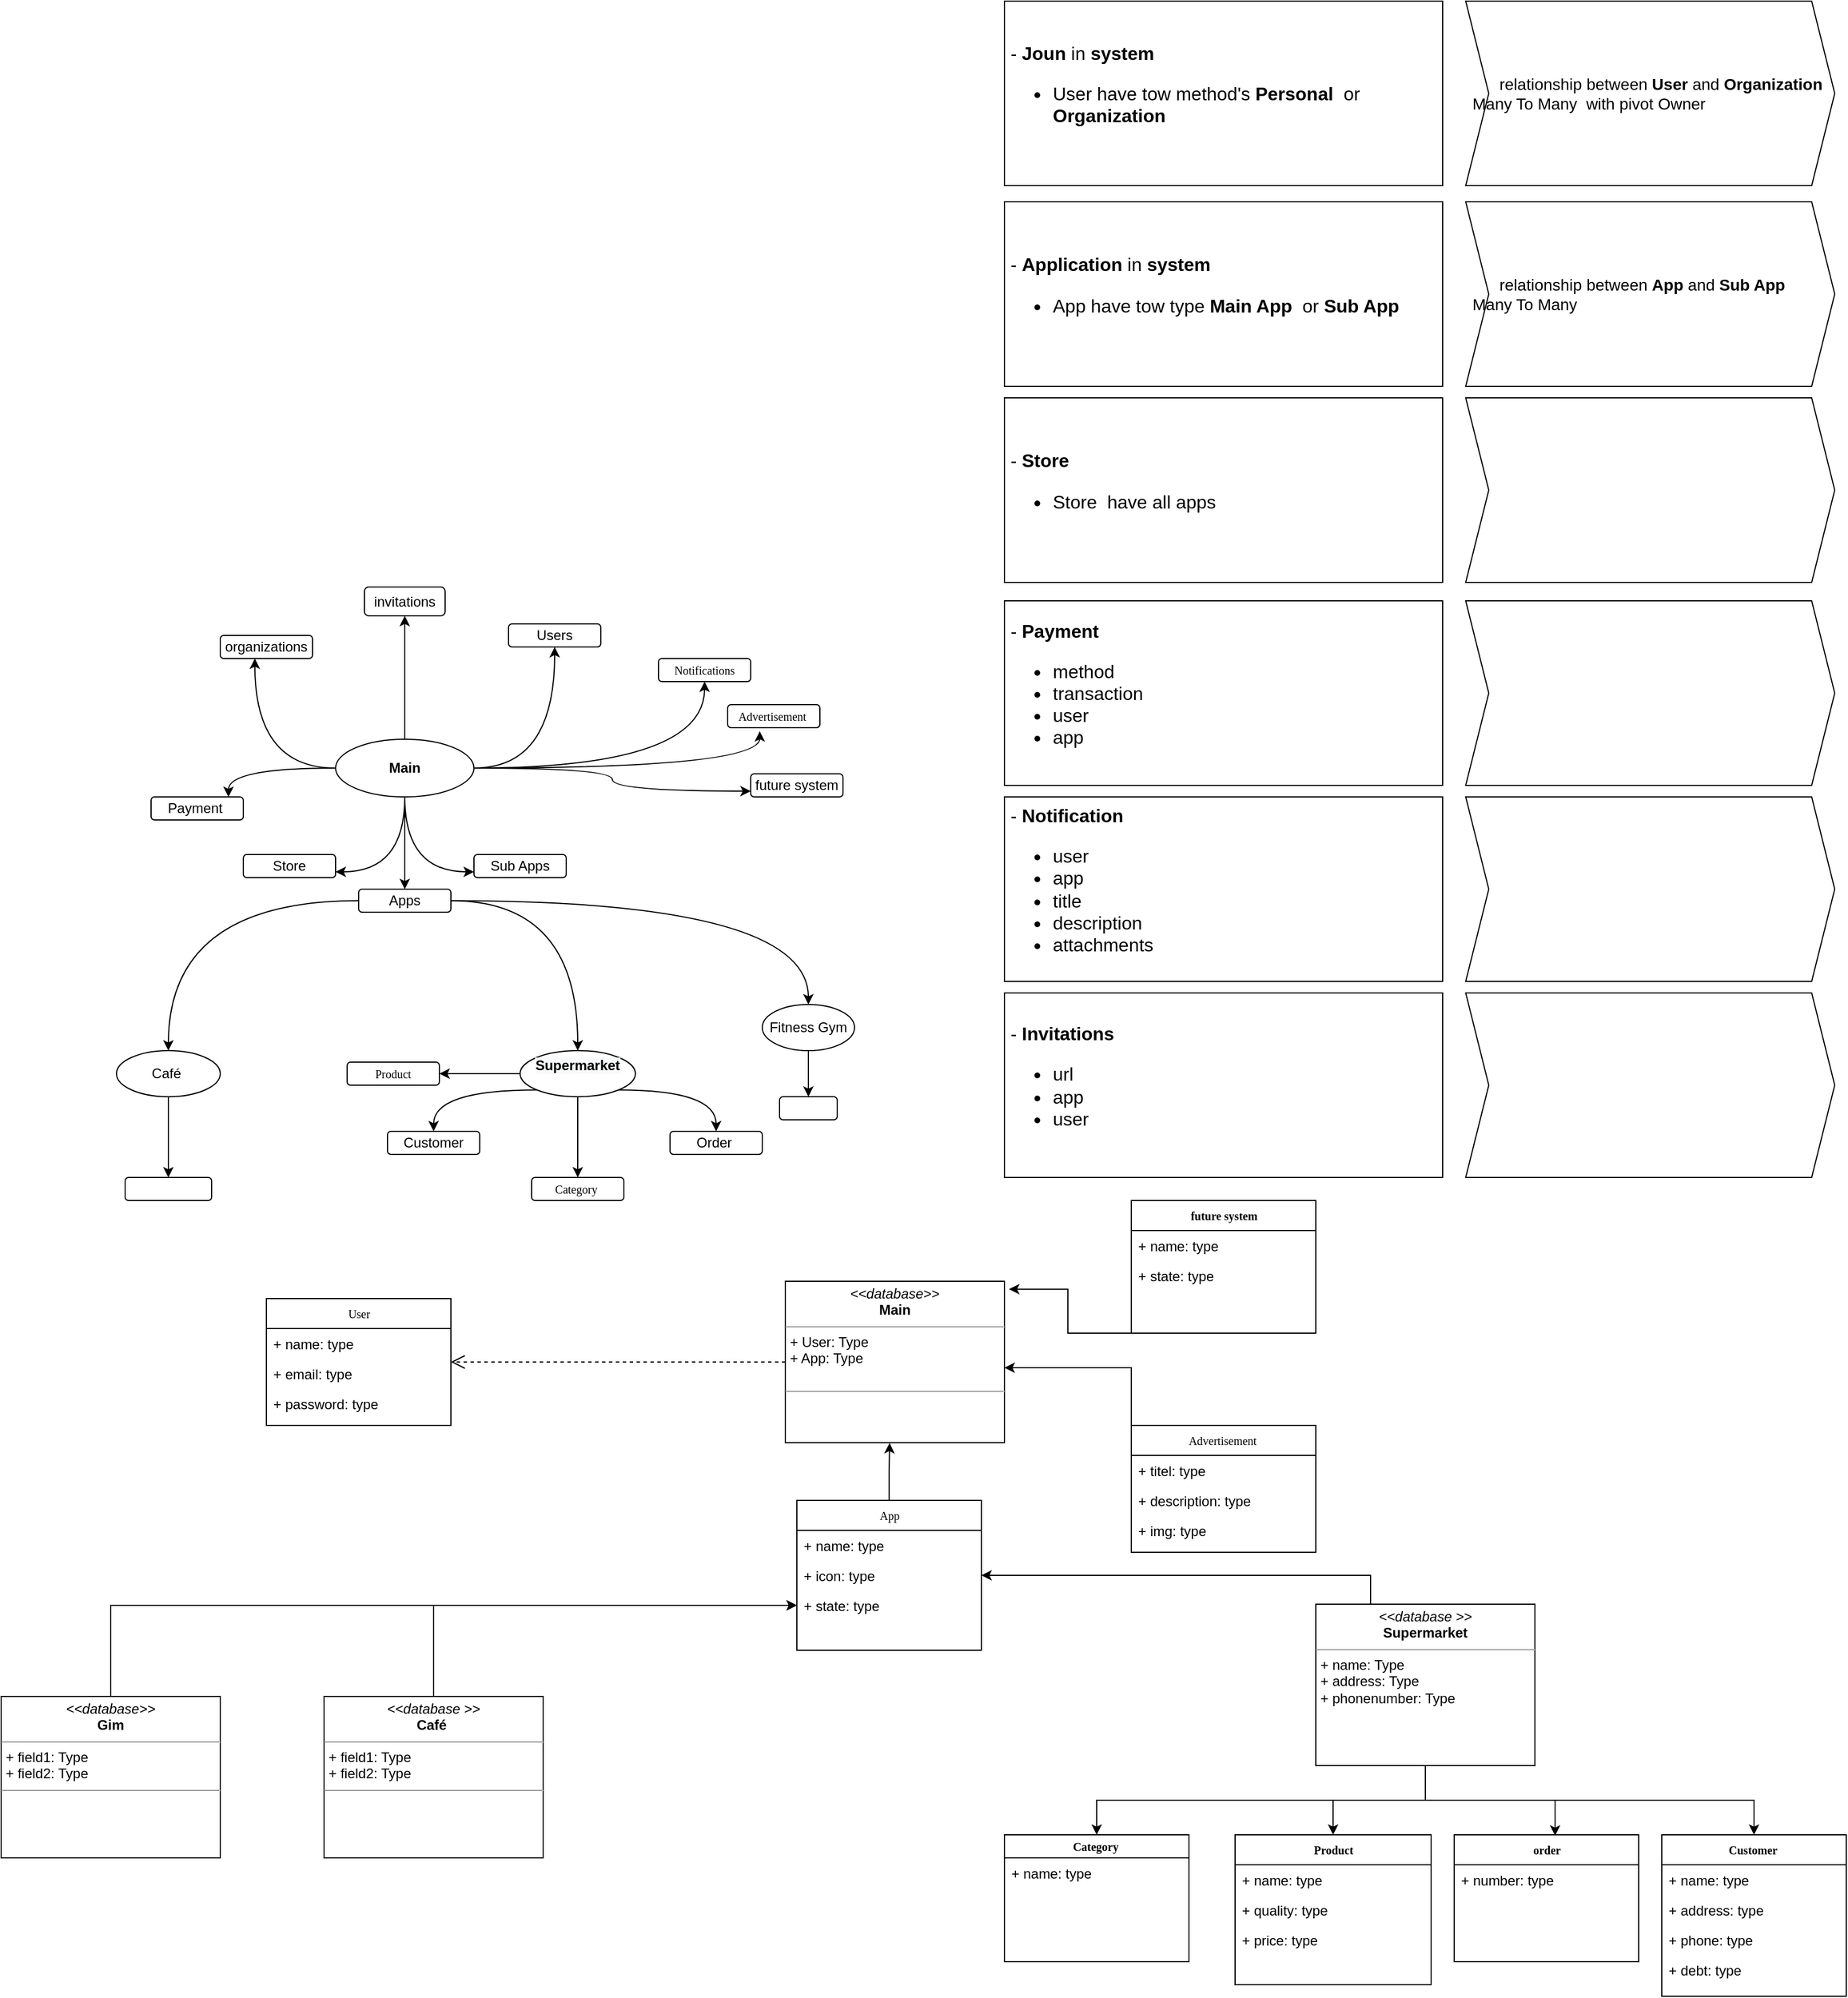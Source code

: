 <mxfile version="20.2.2" type="github">
  <diagram name="Page-1" id="c4acf3e9-155e-7222-9cf6-157b1a14988f">
    <mxGraphModel dx="4746" dy="2866" grid="1" gridSize="10" guides="1" tooltips="1" connect="1" arrows="1" fold="1" page="1" pageScale="1" pageWidth="850" pageHeight="1100" background="none" math="0" shadow="0">
      <root>
        <mxCell id="0" />
        <mxCell id="1" parent="0" />
        <mxCell id="17acba5748e5396b-20" value="User" style="swimlane;html=1;fontStyle=0;childLayout=stackLayout;horizontal=1;startSize=26;fillColor=none;horizontalStack=0;resizeParent=1;resizeLast=0;collapsible=1;marginBottom=0;swimlaneFillColor=#ffffff;rounded=0;shadow=0;comic=0;labelBackgroundColor=none;strokeWidth=1;fontFamily=Verdana;fontSize=10;align=center;" parent="1" vertex="1">
          <mxGeometry x="290" y="55" width="160" height="110" as="geometry">
            <mxRectangle x="350" y="42" width="60" height="30" as="alternateBounds" />
          </mxGeometry>
        </mxCell>
        <mxCell id="17acba5748e5396b-21" value="+ name: type" style="text;html=1;strokeColor=none;fillColor=none;align=left;verticalAlign=top;spacingLeft=4;spacingRight=4;whiteSpace=wrap;overflow=hidden;rotatable=0;points=[[0,0.5],[1,0.5]];portConstraint=eastwest;" parent="17acba5748e5396b-20" vertex="1">
          <mxGeometry y="26" width="160" height="26" as="geometry" />
        </mxCell>
        <mxCell id="17acba5748e5396b-24" value="+ email: type" style="text;html=1;strokeColor=none;fillColor=none;align=left;verticalAlign=top;spacingLeft=4;spacingRight=4;whiteSpace=wrap;overflow=hidden;rotatable=0;points=[[0,0.5],[1,0.5]];portConstraint=eastwest;" parent="17acba5748e5396b-20" vertex="1">
          <mxGeometry y="52" width="160" height="26" as="geometry" />
        </mxCell>
        <mxCell id="17acba5748e5396b-26" value="+ password: type" style="text;html=1;strokeColor=none;fillColor=none;align=left;verticalAlign=top;spacingLeft=4;spacingRight=4;whiteSpace=wrap;overflow=hidden;rotatable=0;points=[[0,0.5],[1,0.5]];portConstraint=eastwest;" parent="17acba5748e5396b-20" vertex="1">
          <mxGeometry y="78" width="160" height="26" as="geometry" />
        </mxCell>
        <mxCell id="TSLDRbt6V7hRxiRLUqcx-28" style="edgeStyle=orthogonalEdgeStyle;rounded=0;orthogonalLoop=1;jettySize=auto;html=1;exitX=0.5;exitY=0;exitDx=0;exitDy=0;entryX=0.476;entryY=1.002;entryDx=0;entryDy=0;entryPerimeter=0;" edge="1" parent="1" source="17acba5748e5396b-30" target="5d2195bd80daf111-18">
          <mxGeometry relative="1" as="geometry" />
        </mxCell>
        <mxCell id="17acba5748e5396b-30" value="App" style="swimlane;html=1;fontStyle=0;childLayout=stackLayout;horizontal=1;startSize=26;fillColor=none;horizontalStack=0;resizeParent=1;resizeLast=0;collapsible=1;marginBottom=0;swimlaneFillColor=#ffffff;rounded=0;shadow=0;comic=0;labelBackgroundColor=none;strokeWidth=1;fontFamily=Verdana;fontSize=10;align=center;" parent="1" vertex="1">
          <mxGeometry x="750" y="230" width="160" height="130" as="geometry" />
        </mxCell>
        <mxCell id="17acba5748e5396b-31" value="+ name: type" style="text;html=1;strokeColor=none;fillColor=none;align=left;verticalAlign=top;spacingLeft=4;spacingRight=4;whiteSpace=wrap;overflow=hidden;rotatable=0;points=[[0,0.5],[1,0.5]];portConstraint=eastwest;" parent="17acba5748e5396b-30" vertex="1">
          <mxGeometry y="26" width="160" height="26" as="geometry" />
        </mxCell>
        <mxCell id="17acba5748e5396b-32" value="+ icon: type" style="text;html=1;strokeColor=none;fillColor=none;align=left;verticalAlign=top;spacingLeft=4;spacingRight=4;whiteSpace=wrap;overflow=hidden;rotatable=0;points=[[0,0.5],[1,0.5]];portConstraint=eastwest;" parent="17acba5748e5396b-30" vertex="1">
          <mxGeometry y="52" width="160" height="26" as="geometry" />
        </mxCell>
        <mxCell id="17acba5748e5396b-33" value="+ state: type" style="text;html=1;strokeColor=none;fillColor=none;align=left;verticalAlign=top;spacingLeft=4;spacingRight=4;whiteSpace=wrap;overflow=hidden;rotatable=0;points=[[0,0.5],[1,0.5]];portConstraint=eastwest;" parent="17acba5748e5396b-30" vertex="1">
          <mxGeometry y="78" width="160" height="26" as="geometry" />
        </mxCell>
        <mxCell id="TSLDRbt6V7hRxiRLUqcx-6" style="edgeStyle=orthogonalEdgeStyle;rounded=0;orthogonalLoop=1;jettySize=auto;html=1;exitX=0.25;exitY=0;exitDx=0;exitDy=0;entryX=1;entryY=0.5;entryDx=0;entryDy=0;" edge="1" parent="1" source="5d2195bd80daf111-15" target="17acba5748e5396b-32">
          <mxGeometry relative="1" as="geometry" />
        </mxCell>
        <mxCell id="TSLDRbt6V7hRxiRLUqcx-18" style="edgeStyle=orthogonalEdgeStyle;rounded=0;orthogonalLoop=1;jettySize=auto;html=1;exitX=0.5;exitY=1;exitDx=0;exitDy=0;" edge="1" parent="1" source="5d2195bd80daf111-15" target="TSLDRbt6V7hRxiRLUqcx-14">
          <mxGeometry relative="1" as="geometry" />
        </mxCell>
        <mxCell id="TSLDRbt6V7hRxiRLUqcx-23" style="edgeStyle=orthogonalEdgeStyle;rounded=0;orthogonalLoop=1;jettySize=auto;html=1;exitX=0.5;exitY=1;exitDx=0;exitDy=0;" edge="1" parent="1" source="5d2195bd80daf111-15" target="TSLDRbt6V7hRxiRLUqcx-19">
          <mxGeometry relative="1" as="geometry" />
        </mxCell>
        <mxCell id="TSLDRbt6V7hRxiRLUqcx-27" style="edgeStyle=orthogonalEdgeStyle;rounded=0;orthogonalLoop=1;jettySize=auto;html=1;exitX=0.5;exitY=1;exitDx=0;exitDy=0;entryX=0.547;entryY=0.007;entryDx=0;entryDy=0;entryPerimeter=0;" edge="1" parent="1" source="5d2195bd80daf111-15" target="TSLDRbt6V7hRxiRLUqcx-24">
          <mxGeometry relative="1" as="geometry" />
        </mxCell>
        <mxCell id="TSLDRbt6V7hRxiRLUqcx-39" style="edgeStyle=orthogonalEdgeStyle;rounded=0;orthogonalLoop=1;jettySize=auto;html=1;exitX=0.5;exitY=1;exitDx=0;exitDy=0;entryX=0.5;entryY=0;entryDx=0;entryDy=0;" edge="1" parent="1" source="5d2195bd80daf111-15" target="TSLDRbt6V7hRxiRLUqcx-37">
          <mxGeometry relative="1" as="geometry" />
        </mxCell>
        <mxCell id="5d2195bd80daf111-15" value="&lt;p style=&quot;margin:0px;margin-top:4px;text-align:center;&quot;&gt;&lt;i&gt;&amp;lt;&amp;lt;database &amp;gt;&amp;gt;&lt;/i&gt;&lt;br&gt;&lt;b&gt;Supermarket&lt;/b&gt;&lt;/p&gt;&lt;hr size=&quot;1&quot;&gt;&lt;p style=&quot;margin:0px;margin-left:4px;&quot;&gt;+ name: Type&lt;br&gt;+ address: Type&lt;/p&gt;&lt;p style=&quot;margin:0px;margin-left:4px;&quot;&gt;+ phonenumber: Type&lt;br&gt;&lt;/p&gt;&lt;p style=&quot;margin:0px;margin-left:4px;&quot;&gt;&lt;br&gt;&lt;/p&gt;" style="verticalAlign=top;align=left;overflow=fill;fontSize=12;fontFamily=Helvetica;html=1;rounded=0;shadow=0;comic=0;labelBackgroundColor=none;strokeWidth=1" parent="1" vertex="1">
          <mxGeometry x="1200" y="320" width="190" height="140" as="geometry" />
        </mxCell>
        <mxCell id="5d2195bd80daf111-21" style="edgeStyle=orthogonalEdgeStyle;rounded=0;html=1;labelBackgroundColor=none;startFill=0;endArrow=open;endFill=0;endSize=10;fontFamily=Verdana;fontSize=10;dashed=1;" parent="1" source="5d2195bd80daf111-18" target="17acba5748e5396b-20" edge="1">
          <mxGeometry relative="1" as="geometry" />
        </mxCell>
        <mxCell id="5d2195bd80daf111-18" value="&lt;p style=&quot;margin:0px;margin-top:4px;text-align:center;&quot;&gt;&lt;i&gt;&amp;lt;&amp;lt;database&amp;gt;&amp;gt;&lt;/i&gt;&lt;br&gt;&lt;b&gt;Main&lt;/b&gt;&lt;/p&gt;&lt;hr size=&quot;1&quot;&gt;&lt;p style=&quot;margin:0px;margin-left:4px;&quot;&gt;+ User: Type&lt;br&gt;+ App: Type&lt;/p&gt;&lt;p style=&quot;margin:0px;margin-left:4px;&quot;&gt;&lt;br&gt;&lt;/p&gt;&lt;hr size=&quot;1&quot;&gt;&lt;p style=&quot;margin:0px;margin-left:4px;&quot;&gt;&lt;br&gt;&lt;/p&gt;" style="verticalAlign=top;align=left;overflow=fill;fontSize=12;fontFamily=Helvetica;html=1;rounded=0;shadow=0;comic=0;labelBackgroundColor=none;strokeWidth=1" parent="1" vertex="1">
          <mxGeometry x="740" y="40" width="190" height="140" as="geometry" />
        </mxCell>
        <mxCell id="TSLDRbt6V7hRxiRLUqcx-7" style="edgeStyle=orthogonalEdgeStyle;rounded=0;orthogonalLoop=1;jettySize=auto;html=1;exitX=0.5;exitY=0;exitDx=0;exitDy=0;entryX=0;entryY=0.5;entryDx=0;entryDy=0;" edge="1" parent="1" source="5d2195bd80daf111-19" target="17acba5748e5396b-33">
          <mxGeometry relative="1" as="geometry" />
        </mxCell>
        <mxCell id="5d2195bd80daf111-19" value="&lt;p style=&quot;margin:0px;margin-top:4px;text-align:center;&quot;&gt;&lt;i&gt;&amp;lt;&amp;lt;database &amp;gt;&amp;gt;&lt;/i&gt;&lt;br&gt;&lt;b&gt;Café&amp;nbsp;&lt;/b&gt;&lt;/p&gt;&lt;hr size=&quot;1&quot;&gt;&lt;p style=&quot;margin:0px;margin-left:4px;&quot;&gt;+ field1: Type&lt;br&gt;+ field2: Type&lt;/p&gt;&lt;hr size=&quot;1&quot;&gt;&lt;p style=&quot;margin:0px;margin-left:4px;&quot;&gt;&lt;br&gt;&lt;/p&gt;" style="verticalAlign=top;align=left;overflow=fill;fontSize=12;fontFamily=Helvetica;html=1;rounded=0;shadow=0;comic=0;labelBackgroundColor=none;strokeWidth=1" parent="1" vertex="1">
          <mxGeometry x="340" y="400" width="190" height="140" as="geometry" />
        </mxCell>
        <mxCell id="TSLDRbt6V7hRxiRLUqcx-9" style="edgeStyle=orthogonalEdgeStyle;rounded=0;orthogonalLoop=1;jettySize=auto;html=1;exitX=0.5;exitY=0;exitDx=0;exitDy=0;entryX=0;entryY=0.5;entryDx=0;entryDy=0;" edge="1" parent="1" source="5d2195bd80daf111-20" target="17acba5748e5396b-33">
          <mxGeometry relative="1" as="geometry" />
        </mxCell>
        <mxCell id="5d2195bd80daf111-20" value="&lt;p style=&quot;margin:0px;margin-top:4px;text-align:center;&quot;&gt;&lt;i&gt;&amp;lt;&amp;lt;&lt;/i&gt;&lt;i&gt;database&lt;/i&gt;&lt;i&gt;&amp;gt;&amp;gt;&lt;/i&gt;&lt;br&gt;&lt;b&gt;Gim&lt;/b&gt;&lt;/p&gt;&lt;hr size=&quot;1&quot;&gt;&lt;p style=&quot;margin:0px;margin-left:4px;&quot;&gt;+ field1: Type&lt;br&gt;+ field2: Type&lt;/p&gt;&lt;hr size=&quot;1&quot;&gt;&lt;p style=&quot;margin:0px;margin-left:4px;&quot;&gt;&lt;br&gt;&lt;/p&gt;" style="verticalAlign=top;align=left;overflow=fill;fontSize=12;fontFamily=Helvetica;html=1;rounded=0;shadow=0;comic=0;labelBackgroundColor=none;strokeWidth=1" parent="1" vertex="1">
          <mxGeometry x="60" y="400" width="190" height="140" as="geometry" />
        </mxCell>
        <mxCell id="TSLDRbt6V7hRxiRLUqcx-14" value="&lt;b&gt;Product&lt;/b&gt;" style="swimlane;html=1;fontStyle=0;childLayout=stackLayout;horizontal=1;startSize=26;fillColor=none;horizontalStack=0;resizeParent=1;resizeLast=0;collapsible=1;marginBottom=0;swimlaneFillColor=#ffffff;rounded=0;shadow=0;comic=0;labelBackgroundColor=none;strokeWidth=1;fontFamily=Verdana;fontSize=10;align=center;" vertex="1" parent="1">
          <mxGeometry x="1130" y="520" width="170" height="130" as="geometry">
            <mxRectangle x="350" y="42" width="60" height="30" as="alternateBounds" />
          </mxGeometry>
        </mxCell>
        <mxCell id="TSLDRbt6V7hRxiRLUqcx-15" value="+ name: type" style="text;html=1;strokeColor=none;fillColor=none;align=left;verticalAlign=top;spacingLeft=4;spacingRight=4;whiteSpace=wrap;overflow=hidden;rotatable=0;points=[[0,0.5],[1,0.5]];portConstraint=eastwest;" vertex="1" parent="TSLDRbt6V7hRxiRLUqcx-14">
          <mxGeometry y="26" width="170" height="26" as="geometry" />
        </mxCell>
        <mxCell id="TSLDRbt6V7hRxiRLUqcx-17" value="+ quality: type" style="text;html=1;strokeColor=none;fillColor=none;align=left;verticalAlign=top;spacingLeft=4;spacingRight=4;whiteSpace=wrap;overflow=hidden;rotatable=0;points=[[0,0.5],[1,0.5]];portConstraint=eastwest;" vertex="1" parent="TSLDRbt6V7hRxiRLUqcx-14">
          <mxGeometry y="52" width="170" height="26" as="geometry" />
        </mxCell>
        <mxCell id="TSLDRbt6V7hRxiRLUqcx-47" value="+ price: type" style="text;html=1;strokeColor=none;fillColor=none;align=left;verticalAlign=top;spacingLeft=4;spacingRight=4;whiteSpace=wrap;overflow=hidden;rotatable=0;points=[[0,0.5],[1,0.5]];portConstraint=eastwest;" vertex="1" parent="TSLDRbt6V7hRxiRLUqcx-14">
          <mxGeometry y="78" width="170" height="26" as="geometry" />
        </mxCell>
        <mxCell id="TSLDRbt6V7hRxiRLUqcx-19" value="&lt;b&gt;Category&amp;nbsp;&lt;/b&gt;" style="swimlane;html=1;fontStyle=0;childLayout=stackLayout;horizontal=1;startSize=20;fillColor=none;horizontalStack=0;resizeParent=1;resizeLast=0;collapsible=1;marginBottom=0;swimlaneFillColor=#ffffff;rounded=0;shadow=0;comic=0;labelBackgroundColor=none;strokeWidth=1;fontFamily=Verdana;fontSize=10;align=center;" vertex="1" parent="1">
          <mxGeometry x="930" y="520" width="160" height="110" as="geometry">
            <mxRectangle x="350" y="42" width="60" height="30" as="alternateBounds" />
          </mxGeometry>
        </mxCell>
        <mxCell id="TSLDRbt6V7hRxiRLUqcx-20" value="+ name: type" style="text;html=1;strokeColor=none;fillColor=none;align=left;verticalAlign=top;spacingLeft=4;spacingRight=4;whiteSpace=wrap;overflow=hidden;rotatable=0;points=[[0,0.5],[1,0.5]];portConstraint=eastwest;" vertex="1" parent="TSLDRbt6V7hRxiRLUqcx-19">
          <mxGeometry y="20" width="160" height="26" as="geometry" />
        </mxCell>
        <mxCell id="TSLDRbt6V7hRxiRLUqcx-24" value="&lt;b&gt;order&lt;/b&gt;" style="swimlane;html=1;fontStyle=0;childLayout=stackLayout;horizontal=1;startSize=26;fillColor=none;horizontalStack=0;resizeParent=1;resizeLast=0;collapsible=1;marginBottom=0;swimlaneFillColor=#ffffff;rounded=0;shadow=0;comic=0;labelBackgroundColor=none;strokeWidth=1;fontFamily=Verdana;fontSize=10;align=center;" vertex="1" parent="1">
          <mxGeometry x="1320" y="520" width="160" height="110" as="geometry">
            <mxRectangle x="350" y="42" width="60" height="30" as="alternateBounds" />
          </mxGeometry>
        </mxCell>
        <mxCell id="TSLDRbt6V7hRxiRLUqcx-25" value="+ number: type" style="text;html=1;strokeColor=none;fillColor=none;align=left;verticalAlign=top;spacingLeft=4;spacingRight=4;whiteSpace=wrap;overflow=hidden;rotatable=0;points=[[0,0.5],[1,0.5]];portConstraint=eastwest;" vertex="1" parent="TSLDRbt6V7hRxiRLUqcx-24">
          <mxGeometry y="26" width="160" height="26" as="geometry" />
        </mxCell>
        <mxCell id="TSLDRbt6V7hRxiRLUqcx-30" value="Advertisement&amp;nbsp;" style="swimlane;html=1;fontStyle=0;childLayout=stackLayout;horizontal=1;startSize=26;fillColor=none;horizontalStack=0;resizeParent=1;resizeLast=0;collapsible=1;marginBottom=0;swimlaneFillColor=#ffffff;rounded=0;shadow=0;comic=0;labelBackgroundColor=none;strokeWidth=1;fontFamily=Verdana;fontSize=10;align=center;" vertex="1" parent="1">
          <mxGeometry x="1040" y="165" width="160" height="110" as="geometry">
            <mxRectangle x="350" y="42" width="60" height="30" as="alternateBounds" />
          </mxGeometry>
        </mxCell>
        <mxCell id="TSLDRbt6V7hRxiRLUqcx-31" value="+ titel: type" style="text;html=1;strokeColor=none;fillColor=none;align=left;verticalAlign=top;spacingLeft=4;spacingRight=4;whiteSpace=wrap;overflow=hidden;rotatable=0;points=[[0,0.5],[1,0.5]];portConstraint=eastwest;" vertex="1" parent="TSLDRbt6V7hRxiRLUqcx-30">
          <mxGeometry y="26" width="160" height="26" as="geometry" />
        </mxCell>
        <mxCell id="TSLDRbt6V7hRxiRLUqcx-32" value="+ description: type" style="text;html=1;strokeColor=none;fillColor=none;align=left;verticalAlign=top;spacingLeft=4;spacingRight=4;whiteSpace=wrap;overflow=hidden;rotatable=0;points=[[0,0.5],[1,0.5]];portConstraint=eastwest;" vertex="1" parent="TSLDRbt6V7hRxiRLUqcx-30">
          <mxGeometry y="52" width="160" height="26" as="geometry" />
        </mxCell>
        <mxCell id="TSLDRbt6V7hRxiRLUqcx-33" value="+ img: type" style="text;html=1;strokeColor=none;fillColor=none;align=left;verticalAlign=top;spacingLeft=4;spacingRight=4;whiteSpace=wrap;overflow=hidden;rotatable=0;points=[[0,0.5],[1,0.5]];portConstraint=eastwest;" vertex="1" parent="TSLDRbt6V7hRxiRLUqcx-30">
          <mxGeometry y="78" width="160" height="26" as="geometry" />
        </mxCell>
        <mxCell id="TSLDRbt6V7hRxiRLUqcx-35" style="edgeStyle=orthogonalEdgeStyle;rounded=0;orthogonalLoop=1;jettySize=auto;html=1;exitX=0;exitY=0.5;exitDx=0;exitDy=0;" edge="1" parent="1" source="TSLDRbt6V7hRxiRLUqcx-32" target="5d2195bd80daf111-18">
          <mxGeometry relative="1" as="geometry">
            <Array as="points">
              <mxPoint x="990" y="115" />
              <mxPoint x="990" y="115" />
            </Array>
          </mxGeometry>
        </mxCell>
        <mxCell id="TSLDRbt6V7hRxiRLUqcx-37" value="&lt;b&gt;Customer&amp;nbsp;&lt;/b&gt;" style="swimlane;html=1;fontStyle=0;childLayout=stackLayout;horizontal=1;startSize=26;fillColor=none;horizontalStack=0;resizeParent=1;resizeLast=0;collapsible=1;marginBottom=0;swimlaneFillColor=#ffffff;rounded=0;shadow=0;comic=0;labelBackgroundColor=none;strokeWidth=1;fontFamily=Verdana;fontSize=10;align=center;" vertex="1" parent="1">
          <mxGeometry x="1500" y="520" width="160" height="140" as="geometry">
            <mxRectangle x="350" y="42" width="60" height="30" as="alternateBounds" />
          </mxGeometry>
        </mxCell>
        <mxCell id="TSLDRbt6V7hRxiRLUqcx-38" value="+ name: type" style="text;html=1;strokeColor=none;fillColor=none;align=left;verticalAlign=top;spacingLeft=4;spacingRight=4;whiteSpace=wrap;overflow=hidden;rotatable=0;points=[[0,0.5],[1,0.5]];portConstraint=eastwest;" vertex="1" parent="TSLDRbt6V7hRxiRLUqcx-37">
          <mxGeometry y="26" width="160" height="26" as="geometry" />
        </mxCell>
        <mxCell id="TSLDRbt6V7hRxiRLUqcx-40" value="+ address: type" style="text;html=1;strokeColor=none;fillColor=none;align=left;verticalAlign=top;spacingLeft=4;spacingRight=4;whiteSpace=wrap;overflow=hidden;rotatable=0;points=[[0,0.5],[1,0.5]];portConstraint=eastwest;" vertex="1" parent="TSLDRbt6V7hRxiRLUqcx-37">
          <mxGeometry y="52" width="160" height="26" as="geometry" />
        </mxCell>
        <mxCell id="TSLDRbt6V7hRxiRLUqcx-41" value="+ phone: type" style="text;html=1;strokeColor=none;fillColor=none;align=left;verticalAlign=top;spacingLeft=4;spacingRight=4;whiteSpace=wrap;overflow=hidden;rotatable=0;points=[[0,0.5],[1,0.5]];portConstraint=eastwest;" vertex="1" parent="TSLDRbt6V7hRxiRLUqcx-37">
          <mxGeometry y="78" width="160" height="26" as="geometry" />
        </mxCell>
        <mxCell id="TSLDRbt6V7hRxiRLUqcx-44" value="+ debt: type" style="text;html=1;strokeColor=none;fillColor=none;align=left;verticalAlign=top;spacingLeft=4;spacingRight=4;whiteSpace=wrap;overflow=hidden;rotatable=0;points=[[0,0.5],[1,0.5]];portConstraint=eastwest;" vertex="1" parent="TSLDRbt6V7hRxiRLUqcx-37">
          <mxGeometry y="104" width="160" height="26" as="geometry" />
        </mxCell>
        <mxCell id="TSLDRbt6V7hRxiRLUqcx-55" style="edgeStyle=orthogonalEdgeStyle;rounded=0;orthogonalLoop=1;jettySize=auto;html=1;exitX=0;exitY=1;exitDx=0;exitDy=0;entryX=1.021;entryY=0.049;entryDx=0;entryDy=0;entryPerimeter=0;" edge="1" parent="1" source="TSLDRbt6V7hRxiRLUqcx-48" target="5d2195bd80daf111-18">
          <mxGeometry relative="1" as="geometry">
            <Array as="points">
              <mxPoint x="985" y="85" />
              <mxPoint x="985" y="47" />
            </Array>
          </mxGeometry>
        </mxCell>
        <mxCell id="TSLDRbt6V7hRxiRLUqcx-48" value="&lt;b&gt;future system&lt;/b&gt;" style="swimlane;html=1;fontStyle=0;childLayout=stackLayout;horizontal=1;startSize=26;fillColor=none;horizontalStack=0;resizeParent=1;resizeLast=0;collapsible=1;marginBottom=0;swimlaneFillColor=#ffffff;rounded=0;shadow=0;comic=0;labelBackgroundColor=none;strokeWidth=1;fontFamily=Verdana;fontSize=10;align=center;" vertex="1" parent="1">
          <mxGeometry x="1040" y="-30" width="160" height="115" as="geometry">
            <mxRectangle x="350" y="42" width="60" height="30" as="alternateBounds" />
          </mxGeometry>
        </mxCell>
        <mxCell id="TSLDRbt6V7hRxiRLUqcx-49" value="+ name: type" style="text;html=1;strokeColor=none;fillColor=none;align=left;verticalAlign=top;spacingLeft=4;spacingRight=4;whiteSpace=wrap;overflow=hidden;rotatable=0;points=[[0,0.5],[1,0.5]];portConstraint=eastwest;" vertex="1" parent="TSLDRbt6V7hRxiRLUqcx-48">
          <mxGeometry y="26" width="160" height="26" as="geometry" />
        </mxCell>
        <mxCell id="TSLDRbt6V7hRxiRLUqcx-50" value="+ state: type" style="text;html=1;strokeColor=none;fillColor=none;align=left;verticalAlign=top;spacingLeft=4;spacingRight=4;whiteSpace=wrap;overflow=hidden;rotatable=0;points=[[0,0.5],[1,0.5]];portConstraint=eastwest;" vertex="1" parent="TSLDRbt6V7hRxiRLUqcx-48">
          <mxGeometry y="52" width="160" height="26" as="geometry" />
        </mxCell>
        <mxCell id="TSLDRbt6V7hRxiRLUqcx-68" style="edgeStyle=orthogonalEdgeStyle;curved=1;rounded=0;orthogonalLoop=1;jettySize=auto;html=1;exitX=0;exitY=0.5;exitDx=0;exitDy=0;entryX=0.375;entryY=1;entryDx=0;entryDy=0;entryPerimeter=0;" edge="1" parent="1" source="TSLDRbt6V7hRxiRLUqcx-61" target="TSLDRbt6V7hRxiRLUqcx-65">
          <mxGeometry relative="1" as="geometry" />
        </mxCell>
        <mxCell id="TSLDRbt6V7hRxiRLUqcx-70" style="edgeStyle=orthogonalEdgeStyle;curved=1;rounded=0;orthogonalLoop=1;jettySize=auto;html=1;exitX=0.5;exitY=1;exitDx=0;exitDy=0;entryX=0.5;entryY=0;entryDx=0;entryDy=0;" edge="1" parent="1" source="TSLDRbt6V7hRxiRLUqcx-61" target="TSLDRbt6V7hRxiRLUqcx-69">
          <mxGeometry relative="1" as="geometry" />
        </mxCell>
        <mxCell id="TSLDRbt6V7hRxiRLUqcx-81" style="edgeStyle=orthogonalEdgeStyle;curved=1;rounded=0;orthogonalLoop=1;jettySize=auto;html=1;exitX=1;exitY=0.5;exitDx=0;exitDy=0;entryX=0.348;entryY=1.153;entryDx=0;entryDy=0;entryPerimeter=0;" edge="1" parent="1" source="TSLDRbt6V7hRxiRLUqcx-61" target="TSLDRbt6V7hRxiRLUqcx-73">
          <mxGeometry relative="1" as="geometry" />
        </mxCell>
        <mxCell id="TSLDRbt6V7hRxiRLUqcx-83" style="edgeStyle=orthogonalEdgeStyle;curved=1;rounded=0;orthogonalLoop=1;jettySize=auto;html=1;exitX=1;exitY=0.5;exitDx=0;exitDy=0;entryX=0.5;entryY=1;entryDx=0;entryDy=0;" edge="1" parent="1" source="TSLDRbt6V7hRxiRLUqcx-61" target="TSLDRbt6V7hRxiRLUqcx-82">
          <mxGeometry relative="1" as="geometry" />
        </mxCell>
        <mxCell id="TSLDRbt6V7hRxiRLUqcx-86" style="edgeStyle=orthogonalEdgeStyle;curved=1;rounded=0;orthogonalLoop=1;jettySize=auto;html=1;exitX=1;exitY=0.5;exitDx=0;exitDy=0;entryX=0;entryY=0.75;entryDx=0;entryDy=0;" edge="1" parent="1" source="TSLDRbt6V7hRxiRLUqcx-61" target="TSLDRbt6V7hRxiRLUqcx-76">
          <mxGeometry relative="1" as="geometry" />
        </mxCell>
        <mxCell id="TSLDRbt6V7hRxiRLUqcx-89" style="edgeStyle=orthogonalEdgeStyle;curved=1;rounded=0;orthogonalLoop=1;jettySize=auto;html=1;exitX=0.5;exitY=1;exitDx=0;exitDy=0;entryX=0;entryY=0.75;entryDx=0;entryDy=0;" edge="1" parent="1" source="TSLDRbt6V7hRxiRLUqcx-61" target="TSLDRbt6V7hRxiRLUqcx-71">
          <mxGeometry relative="1" as="geometry" />
        </mxCell>
        <mxCell id="TSLDRbt6V7hRxiRLUqcx-93" style="edgeStyle=orthogonalEdgeStyle;curved=1;rounded=0;orthogonalLoop=1;jettySize=auto;html=1;exitX=1;exitY=0.5;exitDx=0;exitDy=0;" edge="1" parent="1" source="TSLDRbt6V7hRxiRLUqcx-61" target="TSLDRbt6V7hRxiRLUqcx-63">
          <mxGeometry relative="1" as="geometry" />
        </mxCell>
        <mxCell id="TSLDRbt6V7hRxiRLUqcx-94" style="edgeStyle=orthogonalEdgeStyle;curved=1;rounded=0;orthogonalLoop=1;jettySize=auto;html=1;exitX=0.5;exitY=1;exitDx=0;exitDy=0;entryX=1;entryY=0.75;entryDx=0;entryDy=0;" edge="1" parent="1" source="TSLDRbt6V7hRxiRLUqcx-61" target="TSLDRbt6V7hRxiRLUqcx-92">
          <mxGeometry relative="1" as="geometry" />
        </mxCell>
        <mxCell id="TSLDRbt6V7hRxiRLUqcx-95" style="edgeStyle=orthogonalEdgeStyle;curved=1;rounded=0;orthogonalLoop=1;jettySize=auto;html=1;exitX=0;exitY=0.5;exitDx=0;exitDy=0;entryX=0.839;entryY=0.005;entryDx=0;entryDy=0;entryPerimeter=0;" edge="1" parent="1" source="TSLDRbt6V7hRxiRLUqcx-61" target="TSLDRbt6V7hRxiRLUqcx-91">
          <mxGeometry relative="1" as="geometry" />
        </mxCell>
        <mxCell id="TSLDRbt6V7hRxiRLUqcx-124" value="" style="edgeStyle=orthogonalEdgeStyle;curved=1;rounded=0;orthogonalLoop=1;jettySize=auto;html=1;fontSize=14;" edge="1" parent="1" source="TSLDRbt6V7hRxiRLUqcx-61" target="TSLDRbt6V7hRxiRLUqcx-123">
          <mxGeometry relative="1" as="geometry" />
        </mxCell>
        <mxCell id="TSLDRbt6V7hRxiRLUqcx-61" value="&lt;b&gt;Main&lt;/b&gt;" style="ellipse;whiteSpace=wrap;html=1;" vertex="1" parent="1">
          <mxGeometry x="350" y="-430" width="120" height="50" as="geometry" />
        </mxCell>
        <mxCell id="TSLDRbt6V7hRxiRLUqcx-63" value="Users" style="rounded=1;whiteSpace=wrap;html=1;" vertex="1" parent="1">
          <mxGeometry x="500" y="-530" width="80" height="20" as="geometry" />
        </mxCell>
        <mxCell id="TSLDRbt6V7hRxiRLUqcx-65" value="organizations" style="rounded=1;whiteSpace=wrap;html=1;" vertex="1" parent="1">
          <mxGeometry x="250" y="-520" width="80" height="20" as="geometry" />
        </mxCell>
        <mxCell id="TSLDRbt6V7hRxiRLUqcx-97" value="" style="edgeStyle=orthogonalEdgeStyle;curved=1;rounded=0;orthogonalLoop=1;jettySize=auto;html=1;" edge="1" parent="1" source="TSLDRbt6V7hRxiRLUqcx-69" target="TSLDRbt6V7hRxiRLUqcx-96">
          <mxGeometry relative="1" as="geometry" />
        </mxCell>
        <mxCell id="TSLDRbt6V7hRxiRLUqcx-112" value="" style="edgeStyle=orthogonalEdgeStyle;curved=1;rounded=0;orthogonalLoop=1;jettySize=auto;html=1;" edge="1" parent="1" source="TSLDRbt6V7hRxiRLUqcx-69" target="TSLDRbt6V7hRxiRLUqcx-111">
          <mxGeometry relative="1" as="geometry" />
        </mxCell>
        <mxCell id="TSLDRbt6V7hRxiRLUqcx-118" value="" style="edgeStyle=orthogonalEdgeStyle;curved=1;rounded=0;orthogonalLoop=1;jettySize=auto;html=1;" edge="1" parent="1" source="TSLDRbt6V7hRxiRLUqcx-69" target="TSLDRbt6V7hRxiRLUqcx-117">
          <mxGeometry relative="1" as="geometry" />
        </mxCell>
        <mxCell id="TSLDRbt6V7hRxiRLUqcx-69" value="Apps" style="rounded=1;whiteSpace=wrap;html=1;" vertex="1" parent="1">
          <mxGeometry x="370" y="-300" width="80" height="20" as="geometry" />
        </mxCell>
        <mxCell id="TSLDRbt6V7hRxiRLUqcx-71" value="Sub Apps" style="rounded=1;whiteSpace=wrap;html=1;" vertex="1" parent="1">
          <mxGeometry x="470" y="-330" width="80" height="20" as="geometry" />
        </mxCell>
        <mxCell id="TSLDRbt6V7hRxiRLUqcx-73" value="&lt;span style=&quot;font-family: Verdana; font-size: 10px;&quot;&gt;Advertisement&amp;nbsp;&lt;/span&gt;" style="rounded=1;whiteSpace=wrap;html=1;" vertex="1" parent="1">
          <mxGeometry x="690" y="-460" width="80" height="20" as="geometry" />
        </mxCell>
        <mxCell id="TSLDRbt6V7hRxiRLUqcx-76" value="future system" style="rounded=1;whiteSpace=wrap;html=1;" vertex="1" parent="1">
          <mxGeometry x="710" y="-400" width="80" height="20" as="geometry" />
        </mxCell>
        <mxCell id="TSLDRbt6V7hRxiRLUqcx-82" value="&lt;font face=&quot;Verdana&quot;&gt;&lt;span style=&quot;font-size: 10px;&quot;&gt;Notifications&lt;/span&gt;&lt;/font&gt;" style="rounded=1;whiteSpace=wrap;html=1;" vertex="1" parent="1">
          <mxGeometry x="630" y="-500" width="80" height="20" as="geometry" />
        </mxCell>
        <mxCell id="TSLDRbt6V7hRxiRLUqcx-91" value="Payment&amp;nbsp;" style="rounded=1;whiteSpace=wrap;html=1;" vertex="1" parent="1">
          <mxGeometry x="190" y="-380" width="80" height="20" as="geometry" />
        </mxCell>
        <mxCell id="TSLDRbt6V7hRxiRLUqcx-92" value="Store" style="rounded=1;whiteSpace=wrap;html=1;" vertex="1" parent="1">
          <mxGeometry x="270" y="-330" width="80" height="20" as="geometry" />
        </mxCell>
        <mxCell id="TSLDRbt6V7hRxiRLUqcx-101" value="" style="edgeStyle=orthogonalEdgeStyle;curved=1;rounded=0;orthogonalLoop=1;jettySize=auto;html=1;" edge="1" parent="1" source="TSLDRbt6V7hRxiRLUqcx-96" target="TSLDRbt6V7hRxiRLUqcx-100">
          <mxGeometry relative="1" as="geometry" />
        </mxCell>
        <mxCell id="TSLDRbt6V7hRxiRLUqcx-107" style="edgeStyle=orthogonalEdgeStyle;curved=1;rounded=0;orthogonalLoop=1;jettySize=auto;html=1;exitX=0;exitY=0.5;exitDx=0;exitDy=0;entryX=1;entryY=0.5;entryDx=0;entryDy=0;" edge="1" parent="1" source="TSLDRbt6V7hRxiRLUqcx-96" target="TSLDRbt6V7hRxiRLUqcx-103">
          <mxGeometry relative="1" as="geometry" />
        </mxCell>
        <mxCell id="TSLDRbt6V7hRxiRLUqcx-109" style="edgeStyle=orthogonalEdgeStyle;curved=1;rounded=0;orthogonalLoop=1;jettySize=auto;html=1;exitX=1;exitY=1;exitDx=0;exitDy=0;entryX=0.5;entryY=0;entryDx=0;entryDy=0;" edge="1" parent="1" source="TSLDRbt6V7hRxiRLUqcx-96" target="TSLDRbt6V7hRxiRLUqcx-102">
          <mxGeometry relative="1" as="geometry" />
        </mxCell>
        <mxCell id="TSLDRbt6V7hRxiRLUqcx-110" style="edgeStyle=orthogonalEdgeStyle;curved=1;rounded=0;orthogonalLoop=1;jettySize=auto;html=1;exitX=0;exitY=1;exitDx=0;exitDy=0;" edge="1" parent="1" source="TSLDRbt6V7hRxiRLUqcx-96" target="TSLDRbt6V7hRxiRLUqcx-104">
          <mxGeometry relative="1" as="geometry" />
        </mxCell>
        <mxCell id="TSLDRbt6V7hRxiRLUqcx-96" value="&#xa;&lt;b style=&quot;color: rgb(0, 0, 0); font-family: Helvetica; font-size: 12px; font-style: normal; font-variant-ligatures: normal; font-variant-caps: normal; letter-spacing: normal; orphans: 2; text-align: center; text-indent: 0px; text-transform: none; widows: 2; word-spacing: 0px; -webkit-text-stroke-width: 0px; background-color: rgb(248, 249, 250); text-decoration-thickness: initial; text-decoration-style: initial; text-decoration-color: initial;&quot;&gt;Supermarket&lt;/b&gt;&#xa;&#xa;" style="ellipse;whiteSpace=wrap;html=1;rounded=1;" vertex="1" parent="1">
          <mxGeometry x="510" y="-160" width="100" height="40" as="geometry" />
        </mxCell>
        <mxCell id="TSLDRbt6V7hRxiRLUqcx-98" style="edgeStyle=orthogonalEdgeStyle;curved=1;rounded=0;orthogonalLoop=1;jettySize=auto;html=1;exitX=0.5;exitY=1;exitDx=0;exitDy=0;" edge="1" parent="1" source="TSLDRbt6V7hRxiRLUqcx-96" target="TSLDRbt6V7hRxiRLUqcx-96">
          <mxGeometry relative="1" as="geometry" />
        </mxCell>
        <mxCell id="TSLDRbt6V7hRxiRLUqcx-100" value="&lt;span style=&quot;font-family: Verdana; font-size: 10px;&quot;&gt;Category&amp;nbsp;&lt;/span&gt;" style="whiteSpace=wrap;html=1;rounded=1;" vertex="1" parent="1">
          <mxGeometry x="520" y="-50" width="80" height="20" as="geometry" />
        </mxCell>
        <mxCell id="TSLDRbt6V7hRxiRLUqcx-102" value="Order&amp;nbsp;" style="whiteSpace=wrap;html=1;rounded=1;" vertex="1" parent="1">
          <mxGeometry x="640" y="-90" width="80" height="20" as="geometry" />
        </mxCell>
        <mxCell id="TSLDRbt6V7hRxiRLUqcx-103" value="&lt;span style=&quot;font-family: Verdana; font-size: 10px;&quot;&gt;Product&lt;/span&gt;" style="whiteSpace=wrap;html=1;rounded=1;" vertex="1" parent="1">
          <mxGeometry x="360" y="-150" width="80" height="20" as="geometry" />
        </mxCell>
        <mxCell id="TSLDRbt6V7hRxiRLUqcx-104" value="Customer" style="whiteSpace=wrap;html=1;rounded=1;" vertex="1" parent="1">
          <mxGeometry x="395" y="-90" width="80" height="20" as="geometry" />
        </mxCell>
        <mxCell id="TSLDRbt6V7hRxiRLUqcx-106" style="edgeStyle=orthogonalEdgeStyle;curved=1;rounded=0;orthogonalLoop=1;jettySize=auto;html=1;exitX=0.5;exitY=1;exitDx=0;exitDy=0;" edge="1" parent="1" source="TSLDRbt6V7hRxiRLUqcx-102" target="TSLDRbt6V7hRxiRLUqcx-102">
          <mxGeometry relative="1" as="geometry" />
        </mxCell>
        <mxCell id="TSLDRbt6V7hRxiRLUqcx-114" value="" style="edgeStyle=orthogonalEdgeStyle;curved=1;rounded=0;orthogonalLoop=1;jettySize=auto;html=1;" edge="1" parent="1" source="TSLDRbt6V7hRxiRLUqcx-111" target="TSLDRbt6V7hRxiRLUqcx-113">
          <mxGeometry relative="1" as="geometry" />
        </mxCell>
        <mxCell id="TSLDRbt6V7hRxiRLUqcx-111" value="Café&amp;nbsp;" style="ellipse;whiteSpace=wrap;html=1;rounded=1;" vertex="1" parent="1">
          <mxGeometry x="160" y="-160" width="90" height="40" as="geometry" />
        </mxCell>
        <mxCell id="TSLDRbt6V7hRxiRLUqcx-113" value="" style="whiteSpace=wrap;html=1;rounded=1;" vertex="1" parent="1">
          <mxGeometry x="167.5" y="-50" width="75" height="20" as="geometry" />
        </mxCell>
        <mxCell id="TSLDRbt6V7hRxiRLUqcx-120" value="" style="edgeStyle=orthogonalEdgeStyle;curved=1;rounded=0;orthogonalLoop=1;jettySize=auto;html=1;" edge="1" parent="1" source="TSLDRbt6V7hRxiRLUqcx-117" target="TSLDRbt6V7hRxiRLUqcx-119">
          <mxGeometry relative="1" as="geometry" />
        </mxCell>
        <mxCell id="TSLDRbt6V7hRxiRLUqcx-117" value="Fitness Gym" style="ellipse;whiteSpace=wrap;html=1;rounded=1;" vertex="1" parent="1">
          <mxGeometry x="720" y="-200" width="80" height="40" as="geometry" />
        </mxCell>
        <mxCell id="TSLDRbt6V7hRxiRLUqcx-119" value="" style="whiteSpace=wrap;html=1;rounded=1;" vertex="1" parent="1">
          <mxGeometry x="735" y="-120" width="50" height="20" as="geometry" />
        </mxCell>
        <mxCell id="TSLDRbt6V7hRxiRLUqcx-122" value="&amp;nbsp;&lt;font size=&quot;3&quot;&gt;- &lt;b&gt;Joun&lt;/b&gt; in &lt;b&gt;system&lt;/b&gt;&amp;nbsp;&lt;br&gt;&lt;ul&gt;&lt;li&gt;&lt;font size=&quot;3&quot;&gt;User have tow method&#39;s &lt;b&gt;Personal&lt;/b&gt;&amp;nbsp; or &lt;b&gt;Organization&lt;/b&gt;&amp;nbsp;&lt;/font&gt;&lt;/li&gt;&lt;/ul&gt;&lt;/font&gt;" style="whiteSpace=wrap;html=1;align=left;" vertex="1" parent="1">
          <mxGeometry x="930" y="-1070" width="380" height="160" as="geometry" />
        </mxCell>
        <mxCell id="TSLDRbt6V7hRxiRLUqcx-123" value="invitations" style="rounded=1;whiteSpace=wrap;html=1;" vertex="1" parent="1">
          <mxGeometry x="375" y="-562" width="70" height="25" as="geometry" />
        </mxCell>
        <mxCell id="TSLDRbt6V7hRxiRLUqcx-125" value="&amp;nbsp; &amp;nbsp; &amp;nbsp; &amp;nbsp;relationship between &lt;b&gt;User&lt;/b&gt; and &lt;b&gt;Organization&lt;/b&gt;&amp;nbsp;&lt;br&gt;&lt;span style=&quot;white-space: pre;&quot;&gt;	&lt;/span&gt;Many To Many&amp;nbsp; with pivot Owner&amp;nbsp;" style="shape=step;perimeter=stepPerimeter;whiteSpace=wrap;html=1;fixedSize=1;fontSize=14;align=left;" vertex="1" parent="1">
          <mxGeometry x="1330" y="-1070" width="320" height="160" as="geometry" />
        </mxCell>
        <mxCell id="TSLDRbt6V7hRxiRLUqcx-126" value="&amp;nbsp;&lt;font size=&quot;3&quot;&gt;- &lt;b&gt;Application&lt;/b&gt; in &lt;b&gt;system&lt;/b&gt;&amp;nbsp;&lt;br&gt;&lt;ul&gt;&lt;li&gt;&lt;font size=&quot;3&quot;&gt;App have tow type&amp;nbsp;&lt;b&gt;Main App&lt;/b&gt;&amp;nbsp; or &lt;b&gt;Sub App &lt;/b&gt;&amp;nbsp;&lt;/font&gt;&lt;/li&gt;&lt;/ul&gt;&lt;/font&gt;" style="whiteSpace=wrap;html=1;align=left;" vertex="1" parent="1">
          <mxGeometry x="930" y="-896" width="380" height="160" as="geometry" />
        </mxCell>
        <mxCell id="TSLDRbt6V7hRxiRLUqcx-127" value="&amp;nbsp; &amp;nbsp; &amp;nbsp; &amp;nbsp;relationship between &lt;b&gt;App&lt;/b&gt; and &lt;b&gt;Sub App&lt;/b&gt;&amp;nbsp;&lt;br&gt;&lt;span style=&quot;white-space: pre;&quot;&gt;	&lt;/span&gt;Many To Many&amp;nbsp; &amp;nbsp;" style="shape=step;perimeter=stepPerimeter;whiteSpace=wrap;html=1;fixedSize=1;fontSize=14;align=left;" vertex="1" parent="1">
          <mxGeometry x="1330" y="-896" width="320" height="160" as="geometry" />
        </mxCell>
        <mxCell id="TSLDRbt6V7hRxiRLUqcx-128" value="&amp;nbsp;&lt;font size=&quot;3&quot;&gt;- &lt;b&gt;Store&lt;/b&gt;&amp;nbsp;&lt;br&gt;&lt;ul&gt;&lt;li&gt;&lt;font size=&quot;3&quot;&gt;Store&amp;nbsp; have all apps&amp;nbsp;&lt;/font&gt;&lt;/li&gt;&lt;/ul&gt;&lt;/font&gt;" style="whiteSpace=wrap;html=1;align=left;" vertex="1" parent="1">
          <mxGeometry x="930" y="-726" width="380" height="160" as="geometry" />
        </mxCell>
        <mxCell id="TSLDRbt6V7hRxiRLUqcx-129" value="" style="shape=step;perimeter=stepPerimeter;whiteSpace=wrap;html=1;fixedSize=1;fontSize=14;align=left;" vertex="1" parent="1">
          <mxGeometry x="1330" y="-726" width="320" height="160" as="geometry" />
        </mxCell>
        <mxCell id="TSLDRbt6V7hRxiRLUqcx-131" value="&amp;nbsp;&lt;font size=&quot;3&quot;&gt;- &lt;b&gt;Payment&lt;/b&gt;&amp;nbsp;&lt;br&gt;&lt;ul&gt;&lt;li&gt;method&lt;/li&gt;&lt;li&gt;transaction&lt;/li&gt;&lt;li&gt;user&lt;/li&gt;&lt;li&gt;app&lt;/li&gt;&lt;/ul&gt;&lt;/font&gt;" style="whiteSpace=wrap;html=1;align=left;" vertex="1" parent="1">
          <mxGeometry x="930" y="-550" width="380" height="160" as="geometry" />
        </mxCell>
        <mxCell id="TSLDRbt6V7hRxiRLUqcx-132" value="" style="shape=step;perimeter=stepPerimeter;whiteSpace=wrap;html=1;fixedSize=1;fontSize=14;align=left;" vertex="1" parent="1">
          <mxGeometry x="1330" y="-550" width="320" height="160" as="geometry" />
        </mxCell>
        <mxCell id="TSLDRbt6V7hRxiRLUqcx-133" value="&amp;nbsp;&lt;font size=&quot;3&quot;&gt;- &lt;b&gt;Notification&lt;/b&gt;&amp;nbsp;&lt;br&gt;&lt;ul&gt;&lt;li&gt;user&lt;/li&gt;&lt;li&gt;app&lt;/li&gt;&lt;li&gt;title&lt;/li&gt;&lt;li&gt;description&lt;/li&gt;&lt;li&gt;attachments&amp;nbsp;&lt;/li&gt;&lt;/ul&gt;&lt;/font&gt;" style="whiteSpace=wrap;html=1;align=left;" vertex="1" parent="1">
          <mxGeometry x="930" y="-380" width="380" height="160" as="geometry" />
        </mxCell>
        <mxCell id="TSLDRbt6V7hRxiRLUqcx-134" value="" style="shape=step;perimeter=stepPerimeter;whiteSpace=wrap;html=1;fixedSize=1;fontSize=14;align=left;" vertex="1" parent="1">
          <mxGeometry x="1330" y="-380" width="320" height="160" as="geometry" />
        </mxCell>
        <mxCell id="TSLDRbt6V7hRxiRLUqcx-135" value="&amp;nbsp;&lt;font size=&quot;3&quot;&gt;- &lt;b&gt;Invitations&lt;/b&gt;&amp;nbsp;&lt;br&gt;&lt;ul&gt;&lt;li&gt;url&lt;/li&gt;&lt;li&gt;app&lt;/li&gt;&lt;li&gt;user&lt;/li&gt;&lt;/ul&gt;&lt;/font&gt;" style="whiteSpace=wrap;html=1;align=left;" vertex="1" parent="1">
          <mxGeometry x="930" y="-210" width="380" height="160" as="geometry" />
        </mxCell>
        <mxCell id="TSLDRbt6V7hRxiRLUqcx-136" value="" style="shape=step;perimeter=stepPerimeter;whiteSpace=wrap;html=1;fixedSize=1;fontSize=14;align=left;" vertex="1" parent="1">
          <mxGeometry x="1330" y="-210" width="320" height="160" as="geometry" />
        </mxCell>
      </root>
    </mxGraphModel>
  </diagram>
</mxfile>
